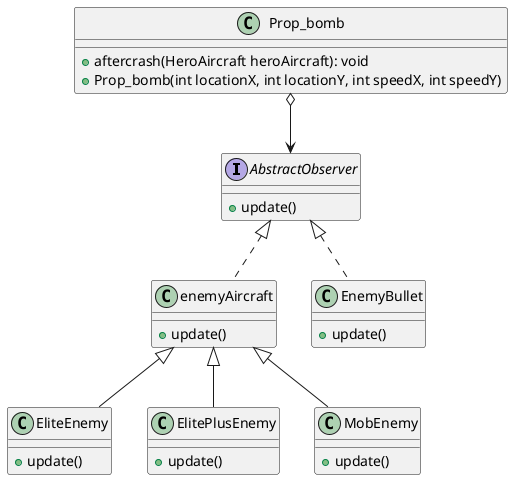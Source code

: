 @startuml
'https://plantuml.com/sequence-diagram
Interface AbstractObserver {
    +update()
}

class EliteEnemy {
    +update()
}

class enemyAircraft {
    +update()
}

class ElitePlusEnemy {
    +update()
}

class EnemyBullet {
    +update()
}

class MobEnemy {
    +update()
}


AbstractObserver <|.. enemyAircraft

AbstractObserver <|.. EnemyBullet

enemyAircraft <|-- EliteEnemy
enemyAircraft <|-- ElitePlusEnemy
enemyAircraft <|-- MobEnemy

class Prop_bomb{
    + aftercrash(HeroAircraft heroAircraft): void
    + Prop_bomb(int locationX, int locationY, int speedX, int speedY)
}

Prop_bomb o--> AbstractObserver

@enduml